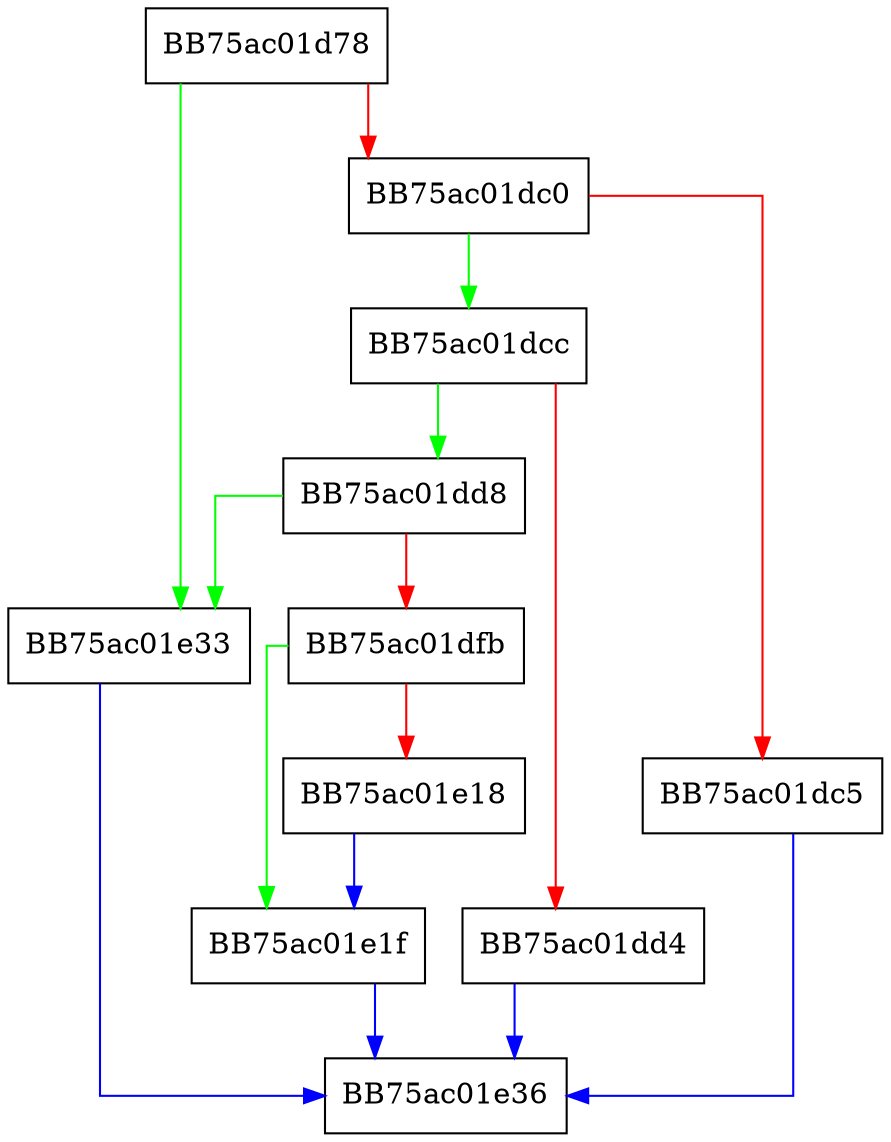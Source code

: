 digraph ZSTD_estimateBlockSize_literal {
  node [shape="box"];
  graph [splines=ortho];
  BB75ac01d78 -> BB75ac01e33 [color="green"];
  BB75ac01d78 -> BB75ac01dc0 [color="red"];
  BB75ac01dc0 -> BB75ac01dcc [color="green"];
  BB75ac01dc0 -> BB75ac01dc5 [color="red"];
  BB75ac01dc5 -> BB75ac01e36 [color="blue"];
  BB75ac01dcc -> BB75ac01dd8 [color="green"];
  BB75ac01dcc -> BB75ac01dd4 [color="red"];
  BB75ac01dd4 -> BB75ac01e36 [color="blue"];
  BB75ac01dd8 -> BB75ac01e33 [color="green"];
  BB75ac01dd8 -> BB75ac01dfb [color="red"];
  BB75ac01dfb -> BB75ac01e1f [color="green"];
  BB75ac01dfb -> BB75ac01e18 [color="red"];
  BB75ac01e18 -> BB75ac01e1f [color="blue"];
  BB75ac01e1f -> BB75ac01e36 [color="blue"];
  BB75ac01e33 -> BB75ac01e36 [color="blue"];
}